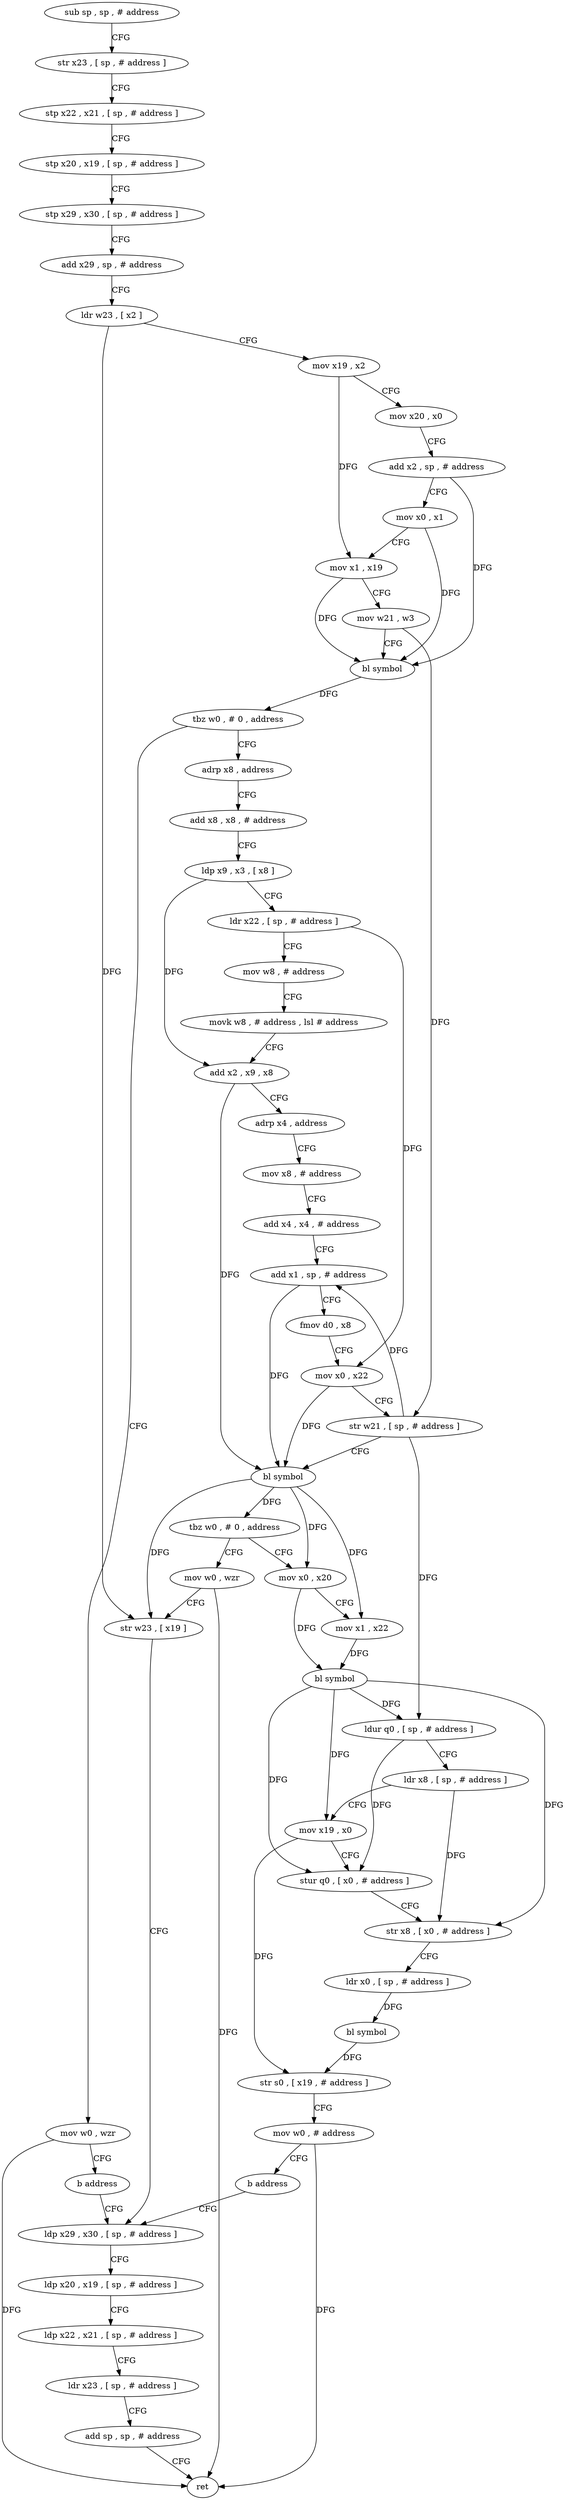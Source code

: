 digraph "func" {
"4251188" [label = "sub sp , sp , # address" ]
"4251192" [label = "str x23 , [ sp , # address ]" ]
"4251196" [label = "stp x22 , x21 , [ sp , # address ]" ]
"4251200" [label = "stp x20 , x19 , [ sp , # address ]" ]
"4251204" [label = "stp x29 , x30 , [ sp , # address ]" ]
"4251208" [label = "add x29 , sp , # address" ]
"4251212" [label = "ldr w23 , [ x2 ]" ]
"4251216" [label = "mov x19 , x2" ]
"4251220" [label = "mov x20 , x0" ]
"4251224" [label = "add x2 , sp , # address" ]
"4251228" [label = "mov x0 , x1" ]
"4251232" [label = "mov x1 , x19" ]
"4251236" [label = "mov w21 , w3" ]
"4251240" [label = "bl symbol" ]
"4251244" [label = "tbz w0 , # 0 , address" ]
"4251364" [label = "mov w0 , wzr" ]
"4251248" [label = "adrp x8 , address" ]
"4251368" [label = "b address" ]
"4251380" [label = "ldp x29 , x30 , [ sp , # address ]" ]
"4251252" [label = "add x8 , x8 , # address" ]
"4251256" [label = "ldp x9 , x3 , [ x8 ]" ]
"4251260" [label = "ldr x22 , [ sp , # address ]" ]
"4251264" [label = "mov w8 , # address" ]
"4251268" [label = "movk w8 , # address , lsl # address" ]
"4251272" [label = "add x2 , x9 , x8" ]
"4251276" [label = "adrp x4 , address" ]
"4251280" [label = "mov x8 , # address" ]
"4251284" [label = "add x4 , x4 , # address" ]
"4251288" [label = "add x1 , sp , # address" ]
"4251292" [label = "fmov d0 , x8" ]
"4251296" [label = "mov x0 , x22" ]
"4251300" [label = "str w21 , [ sp , # address ]" ]
"4251304" [label = "bl symbol" ]
"4251308" [label = "tbz w0 , # 0 , address" ]
"4251372" [label = "mov w0 , wzr" ]
"4251312" [label = "mov x0 , x20" ]
"4251384" [label = "ldp x20 , x19 , [ sp , # address ]" ]
"4251388" [label = "ldp x22 , x21 , [ sp , # address ]" ]
"4251392" [label = "ldr x23 , [ sp , # address ]" ]
"4251396" [label = "add sp , sp , # address" ]
"4251400" [label = "ret" ]
"4251376" [label = "str w23 , [ x19 ]" ]
"4251316" [label = "mov x1 , x22" ]
"4251320" [label = "bl symbol" ]
"4251324" [label = "ldur q0 , [ sp , # address ]" ]
"4251328" [label = "ldr x8 , [ sp , # address ]" ]
"4251332" [label = "mov x19 , x0" ]
"4251336" [label = "stur q0 , [ x0 , # address ]" ]
"4251340" [label = "str x8 , [ x0 , # address ]" ]
"4251344" [label = "ldr x0 , [ sp , # address ]" ]
"4251348" [label = "bl symbol" ]
"4251352" [label = "str s0 , [ x19 , # address ]" ]
"4251356" [label = "mov w0 , # address" ]
"4251360" [label = "b address" ]
"4251188" -> "4251192" [ label = "CFG" ]
"4251192" -> "4251196" [ label = "CFG" ]
"4251196" -> "4251200" [ label = "CFG" ]
"4251200" -> "4251204" [ label = "CFG" ]
"4251204" -> "4251208" [ label = "CFG" ]
"4251208" -> "4251212" [ label = "CFG" ]
"4251212" -> "4251216" [ label = "CFG" ]
"4251212" -> "4251376" [ label = "DFG" ]
"4251216" -> "4251220" [ label = "CFG" ]
"4251216" -> "4251232" [ label = "DFG" ]
"4251220" -> "4251224" [ label = "CFG" ]
"4251224" -> "4251228" [ label = "CFG" ]
"4251224" -> "4251240" [ label = "DFG" ]
"4251228" -> "4251232" [ label = "CFG" ]
"4251228" -> "4251240" [ label = "DFG" ]
"4251232" -> "4251236" [ label = "CFG" ]
"4251232" -> "4251240" [ label = "DFG" ]
"4251236" -> "4251240" [ label = "CFG" ]
"4251236" -> "4251300" [ label = "DFG" ]
"4251240" -> "4251244" [ label = "DFG" ]
"4251244" -> "4251364" [ label = "CFG" ]
"4251244" -> "4251248" [ label = "CFG" ]
"4251364" -> "4251368" [ label = "CFG" ]
"4251364" -> "4251400" [ label = "DFG" ]
"4251248" -> "4251252" [ label = "CFG" ]
"4251368" -> "4251380" [ label = "CFG" ]
"4251380" -> "4251384" [ label = "CFG" ]
"4251252" -> "4251256" [ label = "CFG" ]
"4251256" -> "4251260" [ label = "CFG" ]
"4251256" -> "4251272" [ label = "DFG" ]
"4251260" -> "4251264" [ label = "CFG" ]
"4251260" -> "4251296" [ label = "DFG" ]
"4251264" -> "4251268" [ label = "CFG" ]
"4251268" -> "4251272" [ label = "CFG" ]
"4251272" -> "4251276" [ label = "CFG" ]
"4251272" -> "4251304" [ label = "DFG" ]
"4251276" -> "4251280" [ label = "CFG" ]
"4251280" -> "4251284" [ label = "CFG" ]
"4251284" -> "4251288" [ label = "CFG" ]
"4251288" -> "4251292" [ label = "CFG" ]
"4251288" -> "4251304" [ label = "DFG" ]
"4251292" -> "4251296" [ label = "CFG" ]
"4251296" -> "4251300" [ label = "CFG" ]
"4251296" -> "4251304" [ label = "DFG" ]
"4251300" -> "4251304" [ label = "CFG" ]
"4251300" -> "4251288" [ label = "DFG" ]
"4251300" -> "4251324" [ label = "DFG" ]
"4251304" -> "4251308" [ label = "DFG" ]
"4251304" -> "4251376" [ label = "DFG" ]
"4251304" -> "4251312" [ label = "DFG" ]
"4251304" -> "4251316" [ label = "DFG" ]
"4251308" -> "4251372" [ label = "CFG" ]
"4251308" -> "4251312" [ label = "CFG" ]
"4251372" -> "4251376" [ label = "CFG" ]
"4251372" -> "4251400" [ label = "DFG" ]
"4251312" -> "4251316" [ label = "CFG" ]
"4251312" -> "4251320" [ label = "DFG" ]
"4251384" -> "4251388" [ label = "CFG" ]
"4251388" -> "4251392" [ label = "CFG" ]
"4251392" -> "4251396" [ label = "CFG" ]
"4251396" -> "4251400" [ label = "CFG" ]
"4251376" -> "4251380" [ label = "CFG" ]
"4251316" -> "4251320" [ label = "DFG" ]
"4251320" -> "4251324" [ label = "DFG" ]
"4251320" -> "4251332" [ label = "DFG" ]
"4251320" -> "4251336" [ label = "DFG" ]
"4251320" -> "4251340" [ label = "DFG" ]
"4251324" -> "4251328" [ label = "CFG" ]
"4251324" -> "4251336" [ label = "DFG" ]
"4251328" -> "4251332" [ label = "CFG" ]
"4251328" -> "4251340" [ label = "DFG" ]
"4251332" -> "4251336" [ label = "CFG" ]
"4251332" -> "4251352" [ label = "DFG" ]
"4251336" -> "4251340" [ label = "CFG" ]
"4251340" -> "4251344" [ label = "CFG" ]
"4251344" -> "4251348" [ label = "DFG" ]
"4251348" -> "4251352" [ label = "DFG" ]
"4251352" -> "4251356" [ label = "CFG" ]
"4251356" -> "4251360" [ label = "CFG" ]
"4251356" -> "4251400" [ label = "DFG" ]
"4251360" -> "4251380" [ label = "CFG" ]
}
